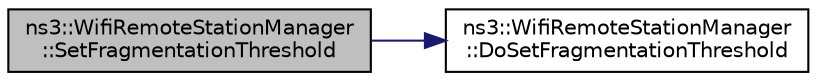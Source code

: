 digraph "ns3::WifiRemoteStationManager::SetFragmentationThreshold"
{
 // LATEX_PDF_SIZE
  edge [fontname="Helvetica",fontsize="10",labelfontname="Helvetica",labelfontsize="10"];
  node [fontname="Helvetica",fontsize="10",shape=record];
  rankdir="LR";
  Node1 [label="ns3::WifiRemoteStationManager\l::SetFragmentationThreshold",height=0.2,width=0.4,color="black", fillcolor="grey75", style="filled", fontcolor="black",tooltip="Sets a fragmentation threshold."];
  Node1 -> Node2 [color="midnightblue",fontsize="10",style="solid",fontname="Helvetica"];
  Node2 [label="ns3::WifiRemoteStationManager\l::DoSetFragmentationThreshold",height=0.2,width=0.4,color="black", fillcolor="white", style="filled",URL="$classns3_1_1_wifi_remote_station_manager.html#a2ec6b0ce2ce5df839bfc7f2a2895a6f2",tooltip="Actually sets the fragmentation threshold, it also checks the validity of the given threshold."];
}
